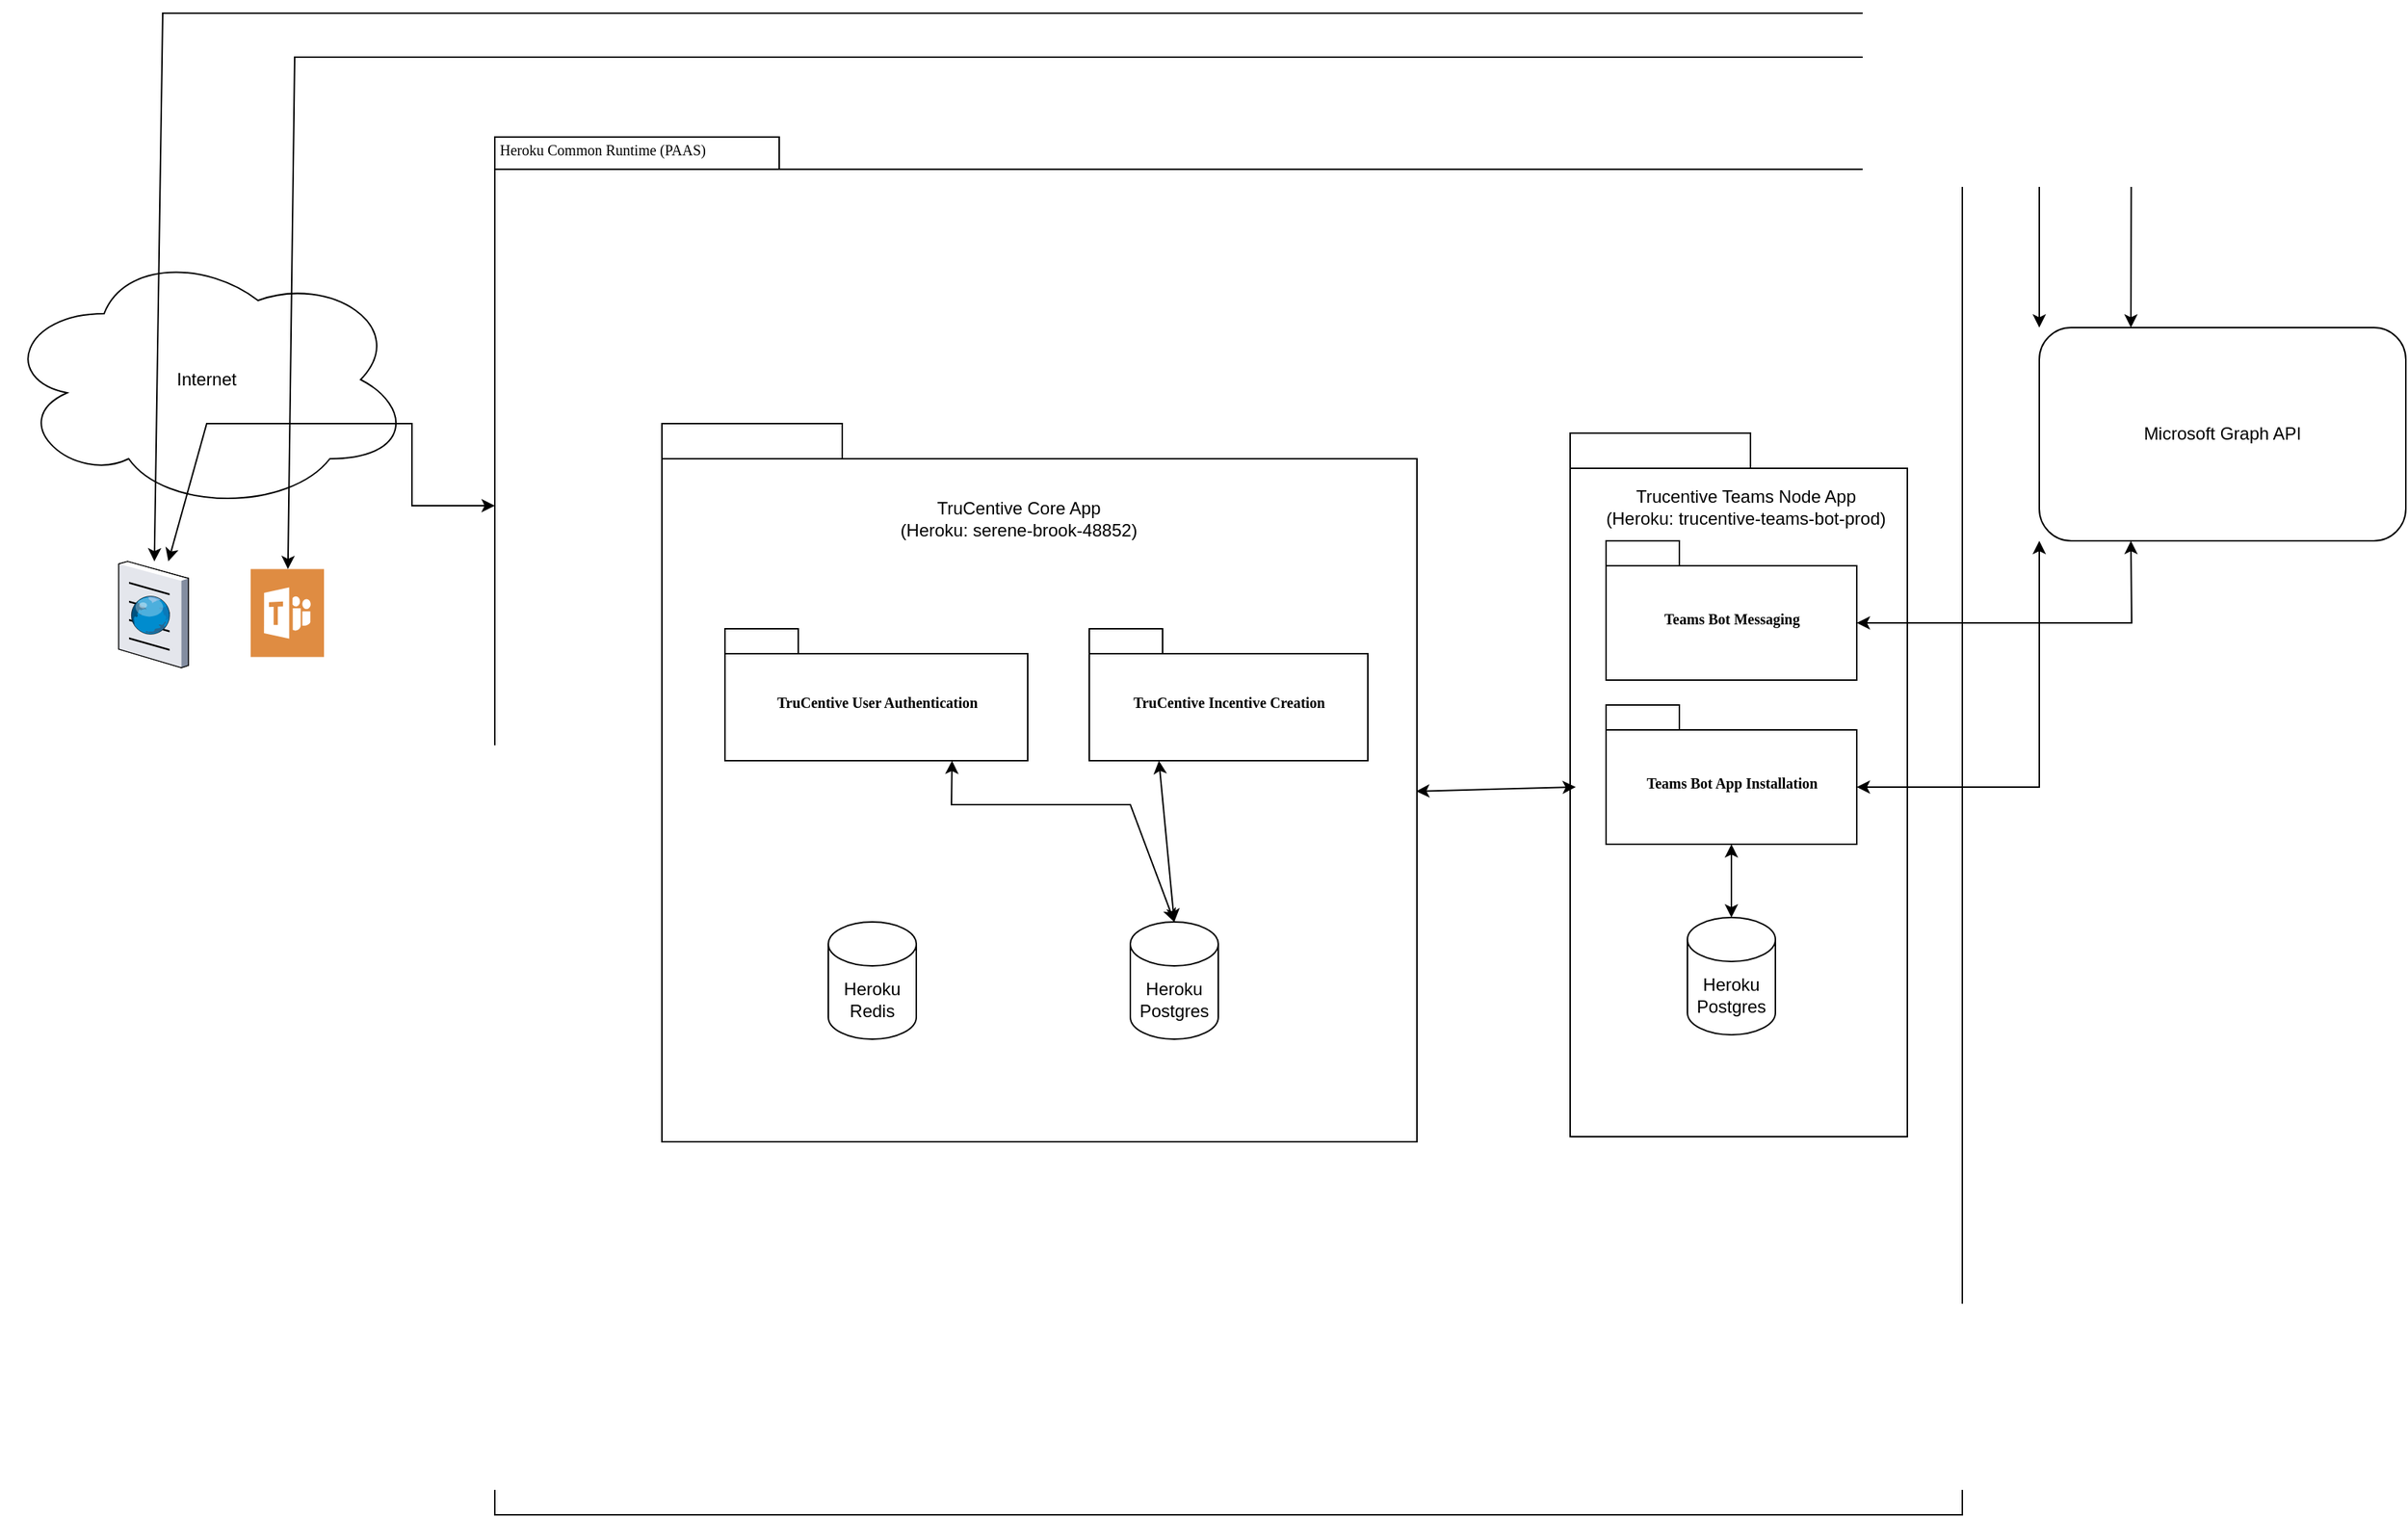 <mxfile version="26.0.10">
  <diagram name="Page-1" id="b5b7bab2-c9e2-2cf4-8b2a-24fd1a2a6d21">
    <mxGraphModel dx="1889" dy="821" grid="1" gridSize="10" guides="1" tooltips="1" connect="1" arrows="1" fold="1" page="1" pageScale="1" pageWidth="827" pageHeight="1169" background="none" math="0" shadow="0">
      <root>
        <mxCell id="0" />
        <mxCell id="1" parent="0" />
        <mxCell id="6e0c8c40b5770093-72" value="" style="shape=folder;fontStyle=1;spacingTop=10;tabWidth=194;tabHeight=22;tabPosition=left;html=1;rounded=0;shadow=0;comic=0;labelBackgroundColor=none;strokeWidth=1;fillColor=none;fontFamily=Verdana;fontSize=10;align=center;" parent="1" vertex="1">
          <mxGeometry x="326.5" y="114.5" width="1001" height="940" as="geometry" />
        </mxCell>
        <mxCell id="6e0c8c40b5770093-30" value="" style="group" parent="1" vertex="1" connectable="0">
          <mxGeometry x="1060" y="316.5" width="230" height="480" as="geometry" />
        </mxCell>
        <mxCell id="6e0c8c40b5770093-24" value="" style="group" parent="6e0c8c40b5770093-30" vertex="1" connectable="0">
          <mxGeometry width="230" height="480" as="geometry" />
        </mxCell>
        <mxCell id="6e0c8c40b5770093-25" value="" style="shape=folder;fontStyle=1;spacingTop=10;tabWidth=123;tabHeight=24;tabPosition=left;html=1;rounded=0;shadow=0;comic=0;labelBackgroundColor=none;strokeWidth=1;fontFamily=Verdana;fontSize=10;align=center;" parent="6e0c8c40b5770093-24" vertex="1">
          <mxGeometry width="230" height="480" as="geometry" />
        </mxCell>
        <mxCell id="6e0c8c40b5770093-31" value="Teams Bot App Installation" style="shape=folder;fontStyle=1;spacingTop=10;tabWidth=50;tabHeight=17;tabPosition=left;html=1;rounded=0;shadow=0;comic=0;labelBackgroundColor=none;strokeWidth=1;fontFamily=Verdana;fontSize=10;align=center;" parent="6e0c8c40b5770093-24" vertex="1">
          <mxGeometry x="24.5" y="185.5" width="171" height="95" as="geometry" />
        </mxCell>
        <mxCell id="tFA88a-dqJ_RSz7yB5XD-7" value="Trucentive Teams Node App&lt;div&gt;(Heroku: trucentive-teams-bot-prod)&lt;/div&gt;" style="text;html=1;align=center;verticalAlign=middle;whiteSpace=wrap;rounded=0;" vertex="1" parent="6e0c8c40b5770093-24">
          <mxGeometry x="20" y="35.5" width="200" height="30" as="geometry" />
        </mxCell>
        <mxCell id="tFA88a-dqJ_RSz7yB5XD-8" value="Heroku Postgres" style="shape=cylinder3;whiteSpace=wrap;html=1;boundedLbl=1;backgroundOutline=1;size=15;" vertex="1" parent="6e0c8c40b5770093-24">
          <mxGeometry x="80" y="330.5" width="60" height="80" as="geometry" />
        </mxCell>
        <mxCell id="tFA88a-dqJ_RSz7yB5XD-10" value="Teams Bot Messaging" style="shape=folder;fontStyle=1;spacingTop=10;tabWidth=50;tabHeight=17;tabPosition=left;html=1;rounded=0;shadow=0;comic=0;labelBackgroundColor=none;strokeWidth=1;fontFamily=Verdana;fontSize=10;align=center;" vertex="1" parent="6e0c8c40b5770093-24">
          <mxGeometry x="24.5" y="73.5" width="171" height="95" as="geometry" />
        </mxCell>
        <mxCell id="tFA88a-dqJ_RSz7yB5XD-11" value="" style="endArrow=classic;startArrow=classic;html=1;rounded=0;entryX=0.5;entryY=1;entryDx=0;entryDy=0;entryPerimeter=0;" edge="1" parent="6e0c8c40b5770093-24" source="tFA88a-dqJ_RSz7yB5XD-8" target="6e0c8c40b5770093-31">
          <mxGeometry width="50" height="50" relative="1" as="geometry">
            <mxPoint x="-20" y="173.5" as="sourcePoint" />
            <mxPoint x="30" y="123.5" as="targetPoint" />
          </mxGeometry>
        </mxCell>
        <mxCell id="6e0c8c40b5770093-33" value="" style="shape=folder;fontStyle=1;spacingTop=10;tabWidth=123;tabHeight=24;tabPosition=left;html=1;rounded=0;shadow=0;comic=0;labelBackgroundColor=none;strokeColor=#000000;strokeWidth=1;fillColor=#ffffff;fontFamily=Verdana;fontSize=10;fontColor=#000000;align=center;" parent="1" vertex="1">
          <mxGeometry x="440.5" y="310" width="515" height="490" as="geometry" />
        </mxCell>
        <mxCell id="6e0c8c40b5770093-43" value="TruCentive User Authentication" style="shape=folder;fontStyle=1;spacingTop=10;tabWidth=50;tabHeight=17;tabPosition=left;html=1;rounded=0;shadow=0;comic=0;labelBackgroundColor=none;strokeColor=#000000;strokeWidth=1;fillColor=#ffffff;fontFamily=Verdana;fontSize=10;fontColor=#000000;align=center;" parent="1" vertex="1">
          <mxGeometry x="483.5" y="450" width="206.5" height="90" as="geometry" />
        </mxCell>
        <mxCell id="6e0c8c40b5770093-45" value="TruCentive Incentive Creation" style="shape=folder;fontStyle=1;spacingTop=10;tabWidth=50;tabHeight=17;tabPosition=left;html=1;rounded=0;shadow=0;comic=0;labelBackgroundColor=none;strokeColor=#000000;strokeWidth=1;fillColor=#ffffff;fontFamily=Verdana;fontSize=10;fontColor=#000000;align=center;" parent="1" vertex="1">
          <mxGeometry x="732" y="450" width="190" height="90" as="geometry" />
        </mxCell>
        <mxCell id="6e0c8c40b5770093-73" value="Heroku Common Runtime (PAAS)" style="text;html=1;align=left;verticalAlign=top;spacingTop=-4;fontSize=10;fontFamily=Verdana" parent="1" vertex="1">
          <mxGeometry x="327.5" y="114.5" width="130" height="20" as="geometry" />
        </mxCell>
        <mxCell id="tFA88a-dqJ_RSz7yB5XD-1" value="Internet" style="ellipse;shape=cloud;whiteSpace=wrap;html=1;" vertex="1" parent="1">
          <mxGeometry x="-10" y="190" width="280" height="180" as="geometry" />
        </mxCell>
        <mxCell id="tFA88a-dqJ_RSz7yB5XD-2" value="" style="verticalLabelPosition=bottom;sketch=0;aspect=fixed;html=1;verticalAlign=top;strokeColor=none;align=center;outlineConnect=0;shape=mxgraph.citrix.browser;" vertex="1" parent="1">
          <mxGeometry x="70" y="404" width="47.5" height="72.5" as="geometry" />
        </mxCell>
        <mxCell id="tFA88a-dqJ_RSz7yB5XD-3" value="" style="sketch=0;pointerEvents=1;shadow=0;dashed=0;html=1;strokeColor=none;fillColor=#DF8C42;labelPosition=center;verticalLabelPosition=bottom;verticalAlign=top;align=center;outlineConnect=0;shape=mxgraph.veeam2.microsoft_teams;" vertex="1" parent="1">
          <mxGeometry x="160" y="409.25" width="50" height="60" as="geometry" />
        </mxCell>
        <mxCell id="tFA88a-dqJ_RSz7yB5XD-4" value="Microsoft Graph API" style="rounded=1;whiteSpace=wrap;html=1;" vertex="1" parent="1">
          <mxGeometry x="1380" y="244.5" width="250" height="145.5" as="geometry" />
        </mxCell>
        <mxCell id="tFA88a-dqJ_RSz7yB5XD-5" value="" style="endArrow=classic;startArrow=classic;html=1;rounded=0;exitX=0;exitY=0;exitDx=0;exitDy=0;" edge="1" parent="1" source="tFA88a-dqJ_RSz7yB5XD-4" target="tFA88a-dqJ_RSz7yB5XD-3">
          <mxGeometry width="50" height="50" relative="1" as="geometry">
            <mxPoint x="1440" y="530" as="sourcePoint" />
            <mxPoint x="1360" y="50" as="targetPoint" />
            <Array as="points">
              <mxPoint x="1380" y="60" />
              <mxPoint x="680" y="60" />
              <mxPoint x="190" y="60" />
            </Array>
          </mxGeometry>
        </mxCell>
        <mxCell id="tFA88a-dqJ_RSz7yB5XD-6" value="" style="endArrow=classic;startArrow=classic;html=1;rounded=0;entryX=0.25;entryY=0;entryDx=0;entryDy=0;" edge="1" parent="1" source="tFA88a-dqJ_RSz7yB5XD-2" target="tFA88a-dqJ_RSz7yB5XD-4">
          <mxGeometry width="50" height="50" relative="1" as="geometry">
            <mxPoint x="350" y="350" as="sourcePoint" />
            <mxPoint x="400" y="300" as="targetPoint" />
            <Array as="points">
              <mxPoint x="100" y="30" />
              <mxPoint x="750" y="30" />
              <mxPoint x="1443" y="30" />
            </Array>
          </mxGeometry>
        </mxCell>
        <mxCell id="tFA88a-dqJ_RSz7yB5XD-12" value="" style="endArrow=classic;startArrow=classic;html=1;rounded=0;exitX=0;exitY=0;exitDx=171;exitDy=56;exitPerimeter=0;entryX=0;entryY=1;entryDx=0;entryDy=0;" edge="1" parent="1" source="6e0c8c40b5770093-31" target="tFA88a-dqJ_RSz7yB5XD-4">
          <mxGeometry width="50" height="50" relative="1" as="geometry">
            <mxPoint x="1040" y="490" as="sourcePoint" />
            <mxPoint x="1090" y="440" as="targetPoint" />
            <Array as="points">
              <mxPoint x="1380" y="558" />
            </Array>
          </mxGeometry>
        </mxCell>
        <mxCell id="tFA88a-dqJ_RSz7yB5XD-13" value="" style="endArrow=classic;startArrow=classic;html=1;rounded=0;exitX=0;exitY=0;exitDx=171;exitDy=56;exitPerimeter=0;entryX=0.25;entryY=1;entryDx=0;entryDy=0;" edge="1" parent="1" source="tFA88a-dqJ_RSz7yB5XD-10" target="tFA88a-dqJ_RSz7yB5XD-4">
          <mxGeometry width="50" height="50" relative="1" as="geometry">
            <mxPoint x="1260" y="490" as="sourcePoint" />
            <mxPoint x="1310" y="440" as="targetPoint" />
            <Array as="points">
              <mxPoint x="1443" y="446" />
            </Array>
          </mxGeometry>
        </mxCell>
        <mxCell id="tFA88a-dqJ_RSz7yB5XD-14" value="TruCentive Core App&lt;div&gt;(Heroku: serene-brook-48852)&lt;/div&gt;" style="text;html=1;align=center;verticalAlign=middle;whiteSpace=wrap;rounded=0;" vertex="1" parent="1">
          <mxGeometry x="553.5" y="360" width="260" height="30" as="geometry" />
        </mxCell>
        <mxCell id="tFA88a-dqJ_RSz7yB5XD-16" value="Heroku Postgres" style="shape=cylinder3;whiteSpace=wrap;html=1;boundedLbl=1;backgroundOutline=1;size=15;" vertex="1" parent="1">
          <mxGeometry x="760" y="650" width="60" height="80" as="geometry" />
        </mxCell>
        <mxCell id="tFA88a-dqJ_RSz7yB5XD-17" value="Heroku Redis" style="shape=cylinder3;whiteSpace=wrap;html=1;boundedLbl=1;backgroundOutline=1;size=15;" vertex="1" parent="1">
          <mxGeometry x="554" y="650" width="60" height="80" as="geometry" />
        </mxCell>
        <mxCell id="tFA88a-dqJ_RSz7yB5XD-18" value="" style="endArrow=classic;startArrow=classic;html=1;rounded=0;entryX=0;entryY=0;entryDx=0;entryDy=251.5;entryPerimeter=0;" edge="1" parent="1" source="tFA88a-dqJ_RSz7yB5XD-2" target="6e0c8c40b5770093-72">
          <mxGeometry width="50" height="50" relative="1" as="geometry">
            <mxPoint x="580" y="400" as="sourcePoint" />
            <mxPoint x="630" y="350" as="targetPoint" />
            <Array as="points">
              <mxPoint x="130" y="310" />
              <mxPoint x="270" y="310" />
              <mxPoint x="270" y="366" />
            </Array>
          </mxGeometry>
        </mxCell>
        <mxCell id="tFA88a-dqJ_RSz7yB5XD-20" value="" style="endArrow=classic;startArrow=classic;html=1;rounded=0;exitX=0.999;exitY=0.512;exitDx=0;exitDy=0;exitPerimeter=0;entryX=0.017;entryY=0.503;entryDx=0;entryDy=0;entryPerimeter=0;" edge="1" parent="1" source="6e0c8c40b5770093-33" target="6e0c8c40b5770093-25">
          <mxGeometry width="50" height="50" relative="1" as="geometry">
            <mxPoint x="1000" y="590" as="sourcePoint" />
            <mxPoint x="1050" y="540" as="targetPoint" />
          </mxGeometry>
        </mxCell>
        <mxCell id="tFA88a-dqJ_RSz7yB5XD-24" value="" style="endArrow=classic;startArrow=classic;html=1;rounded=0;exitX=0.5;exitY=0;exitDx=0;exitDy=0;exitPerimeter=0;entryX=0.25;entryY=1;entryDx=0;entryDy=0;entryPerimeter=0;" edge="1" parent="1" source="tFA88a-dqJ_RSz7yB5XD-16" target="6e0c8c40b5770093-45">
          <mxGeometry width="50" height="50" relative="1" as="geometry">
            <mxPoint x="630" y="570" as="sourcePoint" />
            <mxPoint x="680" y="520" as="targetPoint" />
          </mxGeometry>
        </mxCell>
        <mxCell id="tFA88a-dqJ_RSz7yB5XD-26" value="" style="endArrow=classic;startArrow=classic;html=1;rounded=0;exitX=0.5;exitY=0;exitDx=0;exitDy=0;exitPerimeter=0;entryX=0.75;entryY=1;entryDx=0;entryDy=0;entryPerimeter=0;" edge="1" parent="1" source="tFA88a-dqJ_RSz7yB5XD-16" target="6e0c8c40b5770093-43">
          <mxGeometry width="50" height="50" relative="1" as="geometry">
            <mxPoint x="630" y="570" as="sourcePoint" />
            <mxPoint x="680" y="520" as="targetPoint" />
            <Array as="points">
              <mxPoint x="760" y="570" />
              <mxPoint x="638" y="570" />
            </Array>
          </mxGeometry>
        </mxCell>
      </root>
    </mxGraphModel>
  </diagram>
</mxfile>
